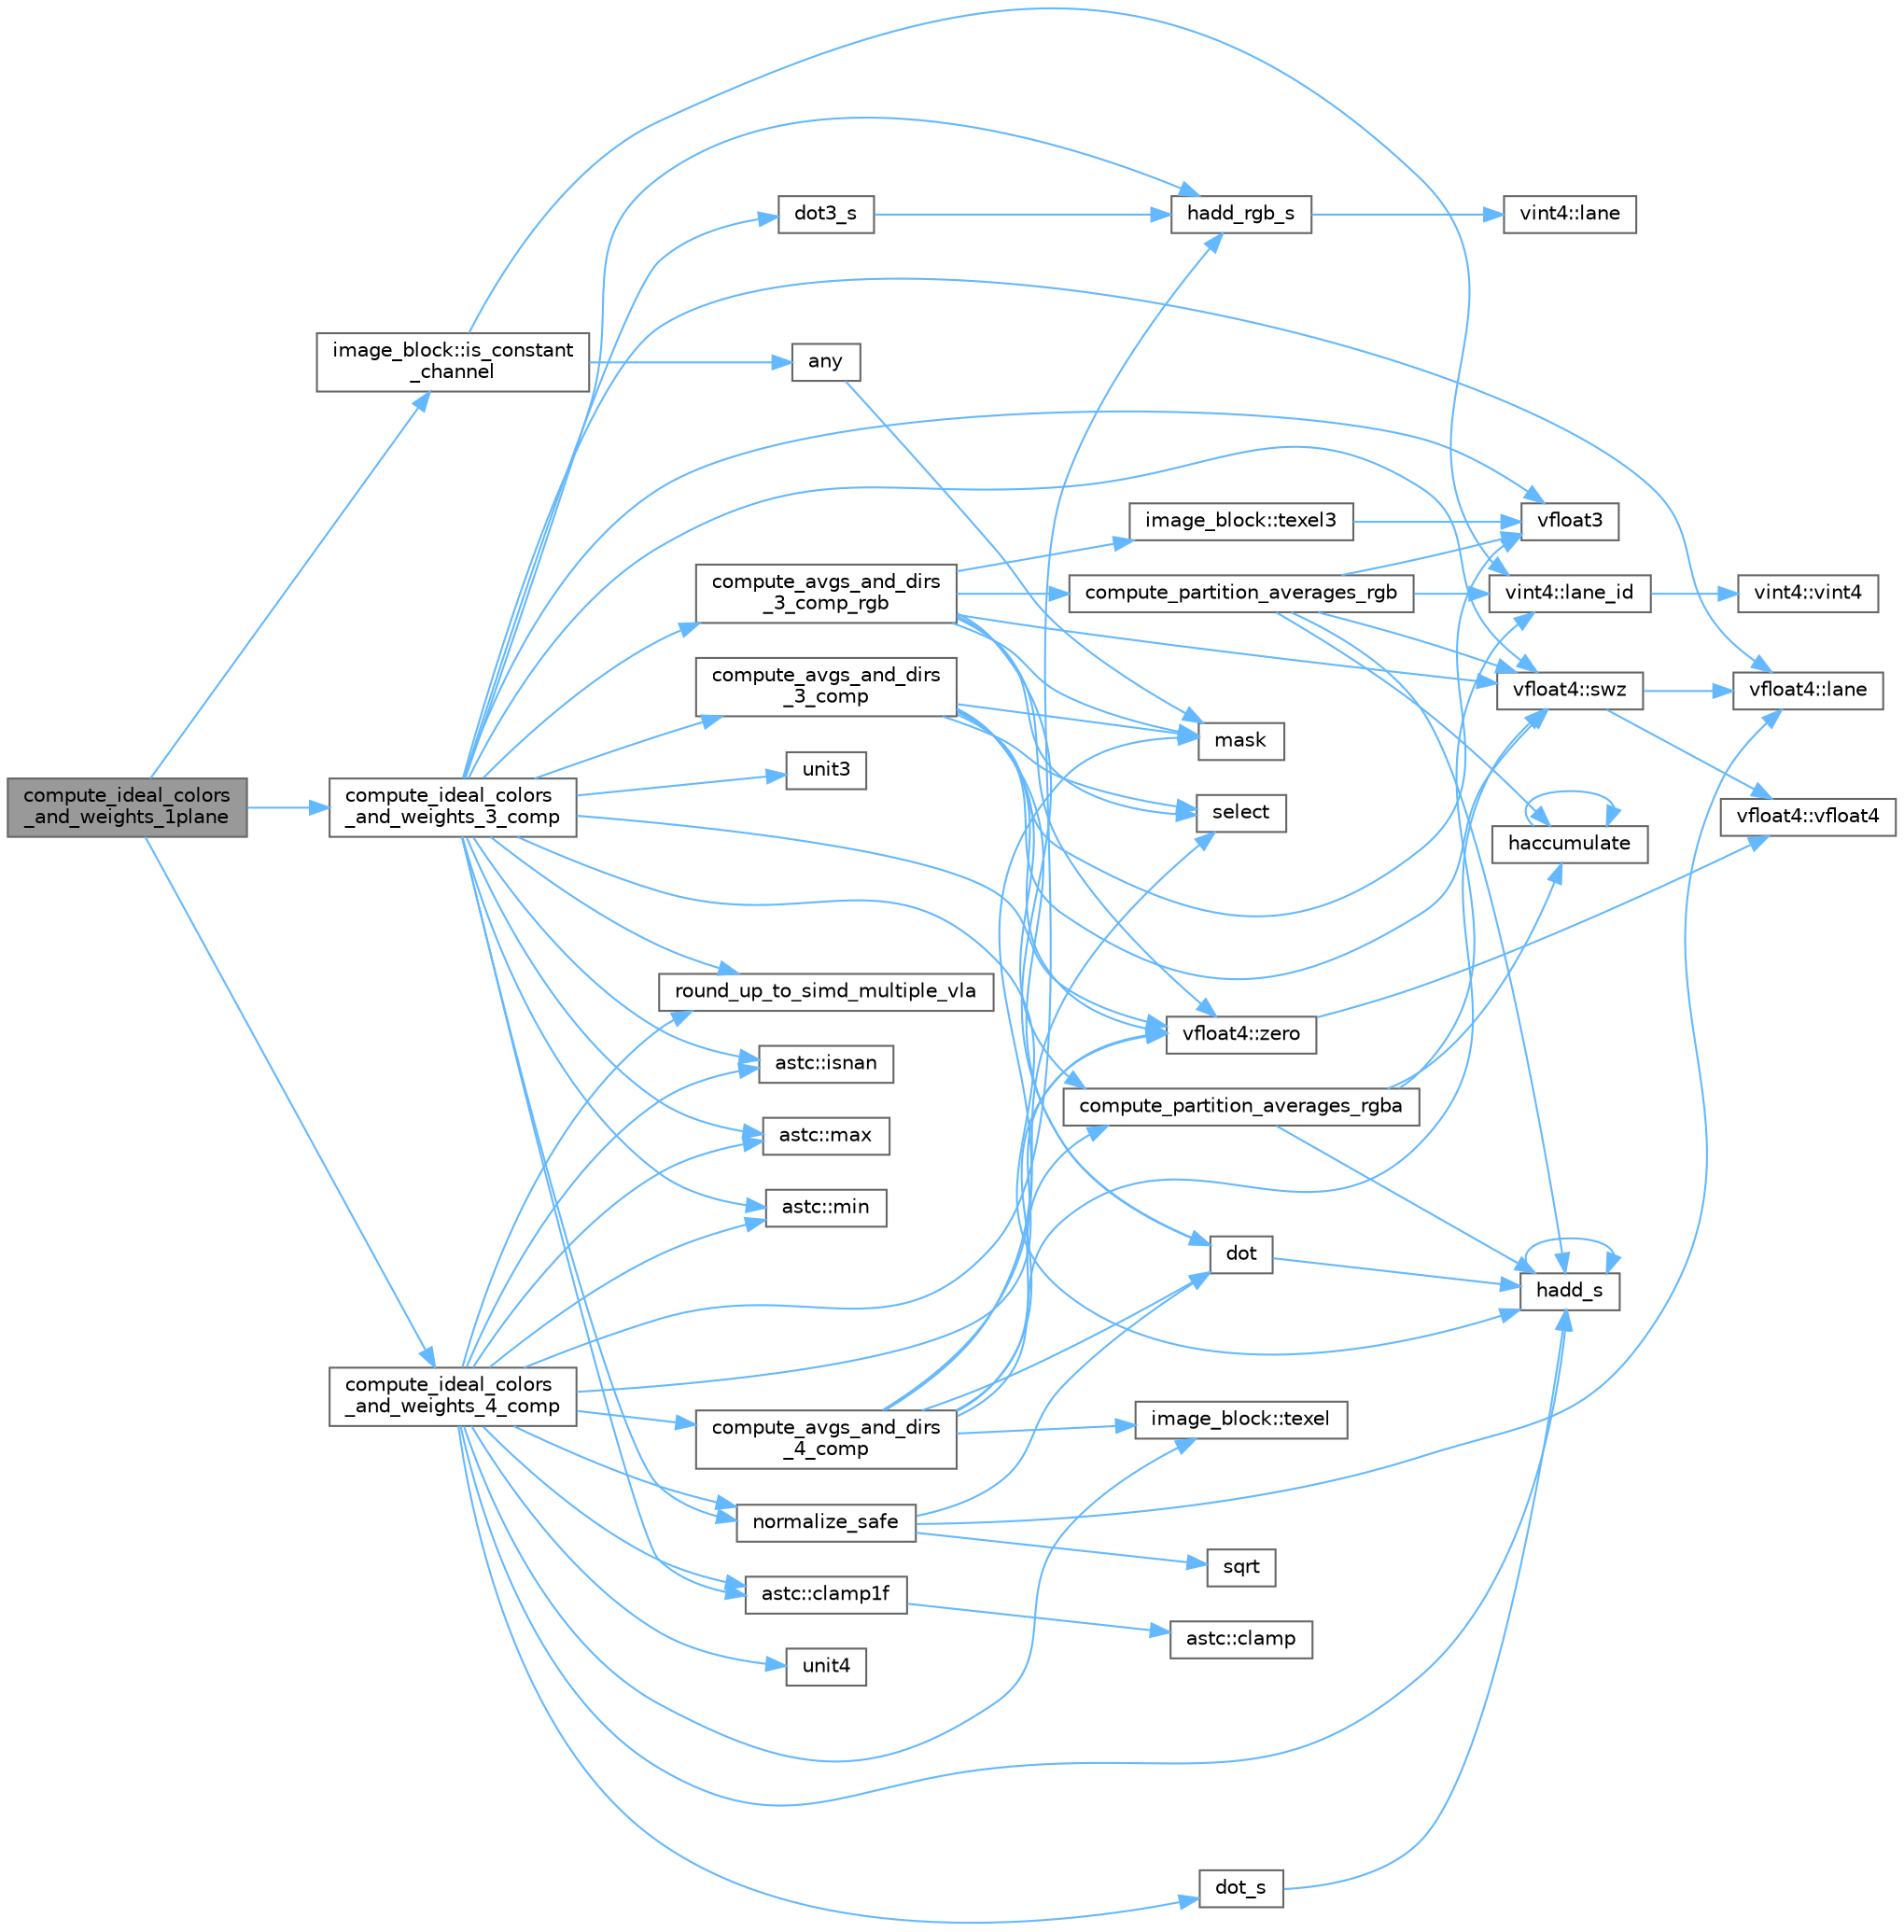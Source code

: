 digraph "compute_ideal_colors_and_weights_1plane"
{
 // LATEX_PDF_SIZE
  bgcolor="transparent";
  edge [fontname=Helvetica,fontsize=10,labelfontname=Helvetica,labelfontsize=10];
  node [fontname=Helvetica,fontsize=10,shape=box,height=0.2,width=0.4];
  rankdir="LR";
  Node1 [id="Node000001",label="compute_ideal_colors\l_and_weights_1plane",height=0.2,width=0.4,color="gray40", fillcolor="grey60", style="filled", fontcolor="black",tooltip="Compute ideal endpoint colors and weights for 1 plane of weights."];
  Node1 -> Node2 [id="edge80_Node000001_Node000002",color="steelblue1",style="solid",tooltip=" "];
  Node2 [id="Node000002",label="compute_ideal_colors\l_and_weights_3_comp",height=0.2,width=0.4,color="grey40", fillcolor="white", style="filled",URL="$astcenc__ideal__endpoints__and__weights_8cpp.html#a7ec20ff2556f6357cc0754c13e841262",tooltip="Compute the ideal endpoints and weights for 3 color components."];
  Node2 -> Node3 [id="edge81_Node000002_Node000003",color="steelblue1",style="solid",tooltip=" "];
  Node3 [id="Node000003",label="astc::clamp1f",height=0.2,width=0.4,color="grey40", fillcolor="white", style="filled",URL="$namespaceastc.html#ac60307af42a98d70a956170894e29e9e",tooltip="Clamp a float value between 0.0f and 1.0f."];
  Node3 -> Node4 [id="edge82_Node000003_Node000004",color="steelblue1",style="solid",tooltip=" "];
  Node4 [id="Node000004",label="astc::clamp",height=0.2,width=0.4,color="grey40", fillcolor="white", style="filled",URL="$namespaceastc.html#a8f8b2ad23b04a389f6785bc80b61349b",tooltip="Clamp a value value between mn and mx."];
  Node2 -> Node5 [id="edge83_Node000002_Node000005",color="steelblue1",style="solid",tooltip=" "];
  Node5 [id="Node000005",label="compute_avgs_and_dirs\l_3_comp",height=0.2,width=0.4,color="grey40", fillcolor="white", style="filled",URL="$astcenc__averages__and__directions_8cpp.html#a33f923c5a839af4f1d369a391183c384",tooltip="Compute averages and dominant directions for each partition in a 3 component texture."];
  Node5 -> Node6 [id="edge84_Node000005_Node000006",color="steelblue1",style="solid",tooltip=" "];
  Node6 [id="Node000006",label="compute_partition_averages_rgba",height=0.2,width=0.4,color="grey40", fillcolor="white", style="filled",URL="$astcenc__averages__and__directions_8cpp.html#a83cf48552a7e8225358c7c43df24fd96",tooltip="Compute the average RGBA color of each partition."];
  Node6 -> Node7 [id="edge85_Node000006_Node000007",color="steelblue1",style="solid",tooltip=" "];
  Node7 [id="Node000007",label="haccumulate",height=0.2,width=0.4,color="grey40", fillcolor="white", style="filled",URL="$astcenc__vecmathlib__avx2__8_8h.html#aaa291a197219a09a2e1103aec6945b3c",tooltip="Accumulate lane-wise sums for a vector, folded 4-wide."];
  Node7 -> Node7 [id="edge86_Node000007_Node000007",color="steelblue1",style="solid",tooltip=" "];
  Node6 -> Node8 [id="edge87_Node000006_Node000008",color="steelblue1",style="solid",tooltip=" "];
  Node8 [id="Node000008",label="hadd_s",height=0.2,width=0.4,color="grey40", fillcolor="white", style="filled",URL="$astcenc__vecmathlib__avx2__8_8h.html#aacd26478e4fe1f97a5d47e8adaacc898",tooltip="Return the horizontal sum of a vector."];
  Node8 -> Node8 [id="edge88_Node000008_Node000008",color="steelblue1",style="solid",tooltip=" "];
  Node6 -> Node9 [id="edge89_Node000006_Node000009",color="steelblue1",style="solid",tooltip=" "];
  Node9 [id="Node000009",label="vint4::lane_id",height=0.2,width=0.4,color="grey40", fillcolor="white", style="filled",URL="$structvint4.html#a21e3d111e37da1aaaeb5ba21a831c863",tooltip="Factory that returns a vector containing the lane IDs."];
  Node9 -> Node10 [id="edge90_Node000009_Node000010",color="steelblue1",style="solid",tooltip=" "];
  Node10 [id="Node000010",label="vint4::vint4",height=0.2,width=0.4,color="grey40", fillcolor="white", style="filled",URL="$structvint4.html#a3315184e8bb4f0cf1ca8dcff1f57cdae",tooltip="Construct from zero-initialized value."];
  Node5 -> Node11 [id="edge91_Node000005_Node000011",color="steelblue1",style="solid",tooltip=" "];
  Node11 [id="Node000011",label="dot",height=0.2,width=0.4,color="grey40", fillcolor="white", style="filled",URL="$astcenc__vecmathlib__common__4_8h.html#a6d7561f8f0ebee752b0e217101d9d5f3",tooltip="Return the dot product for the full 4 lanes, returning vector."];
  Node11 -> Node8 [id="edge92_Node000011_Node000008",color="steelblue1",style="solid",tooltip=" "];
  Node5 -> Node12 [id="edge93_Node000005_Node000012",color="steelblue1",style="solid",tooltip=" "];
  Node12 [id="Node000012",label="mask",height=0.2,width=0.4,color="grey40", fillcolor="white", style="filled",URL="$astcenc__vecmathlib__avx2__8_8h.html#ad922a3ed6098767968916265154b6f82",tooltip="Return a 8-bit mask code indicating mask status."];
  Node5 -> Node13 [id="edge94_Node000005_Node000013",color="steelblue1",style="solid",tooltip=" "];
  Node13 [id="Node000013",label="select",height=0.2,width=0.4,color="grey40", fillcolor="white", style="filled",URL="$astcenc__vecmathlib__avx2__8_8h.html#a844ab5b69b84569f033be33bf5fb9fbc",tooltip="Return lanes from b if cond is set, else a."];
  Node5 -> Node14 [id="edge95_Node000005_Node000014",color="steelblue1",style="solid",tooltip=" "];
  Node14 [id="Node000014",label="vfloat4::swz",height=0.2,width=0.4,color="grey40", fillcolor="white", style="filled",URL="$structvfloat4.html#a0a3e390831722cc8e54f29155699f3a5",tooltip="Return a swizzled float 2."];
  Node14 -> Node15 [id="edge96_Node000014_Node000015",color="steelblue1",style="solid",tooltip=" "];
  Node15 [id="Node000015",label="vfloat4::lane",height=0.2,width=0.4,color="grey40", fillcolor="white", style="filled",URL="$structvfloat4.html#a04462a7815432c6bc3ce1b5e5d11e4fc",tooltip="Get the scalar value of a single lane."];
  Node14 -> Node16 [id="edge97_Node000014_Node000016",color="steelblue1",style="solid",tooltip=" "];
  Node16 [id="Node000016",label="vfloat4::vfloat4",height=0.2,width=0.4,color="grey40", fillcolor="white", style="filled",URL="$structvfloat4.html#a9df51cb30b68d6d51ca607e64aa1ebf0",tooltip="Construct from zero-initialized value."];
  Node5 -> Node17 [id="edge98_Node000005_Node000017",color="steelblue1",style="solid",tooltip=" "];
  Node17 [id="Node000017",label="vfloat3",height=0.2,width=0.4,color="grey40", fillcolor="white", style="filled",URL="$astcenc__vecmathlib_8h.html#a1a2e12d78738b0b4b550f57b2dc05f07",tooltip="Factory that returns a 3 component vfloat4."];
  Node5 -> Node18 [id="edge99_Node000005_Node000018",color="steelblue1",style="solid",tooltip=" "];
  Node18 [id="Node000018",label="vfloat4::zero",height=0.2,width=0.4,color="grey40", fillcolor="white", style="filled",URL="$structvfloat4.html#a04b5f338012dab6be0b2bd7910fcbcae",tooltip="Factory that returns a vector of zeros."];
  Node18 -> Node16 [id="edge100_Node000018_Node000016",color="steelblue1",style="solid",tooltip=" "];
  Node2 -> Node19 [id="edge101_Node000002_Node000019",color="steelblue1",style="solid",tooltip=" "];
  Node19 [id="Node000019",label="compute_avgs_and_dirs\l_3_comp_rgb",height=0.2,width=0.4,color="grey40", fillcolor="white", style="filled",URL="$astcenc__averages__and__directions_8cpp.html#a73936e5cf41b74f2b8d9b137a9d64253",tooltip="Compute averages and dominant directions for each partition in a 3 component texture."];
  Node19 -> Node20 [id="edge102_Node000019_Node000020",color="steelblue1",style="solid",tooltip=" "];
  Node20 [id="Node000020",label="compute_partition_averages_rgb",height=0.2,width=0.4,color="grey40", fillcolor="white", style="filled",URL="$astcenc__averages__and__directions_8cpp.html#ac5429bc77cf39a7dba332af8fb14e093",tooltip="Functions for finding dominant direction of a set of colors."];
  Node20 -> Node7 [id="edge103_Node000020_Node000007",color="steelblue1",style="solid",tooltip=" "];
  Node20 -> Node8 [id="edge104_Node000020_Node000008",color="steelblue1",style="solid",tooltip=" "];
  Node20 -> Node9 [id="edge105_Node000020_Node000009",color="steelblue1",style="solid",tooltip=" "];
  Node20 -> Node14 [id="edge106_Node000020_Node000014",color="steelblue1",style="solid",tooltip=" "];
  Node20 -> Node17 [id="edge107_Node000020_Node000017",color="steelblue1",style="solid",tooltip=" "];
  Node19 -> Node11 [id="edge108_Node000019_Node000011",color="steelblue1",style="solid",tooltip=" "];
  Node19 -> Node12 [id="edge109_Node000019_Node000012",color="steelblue1",style="solid",tooltip=" "];
  Node19 -> Node13 [id="edge110_Node000019_Node000013",color="steelblue1",style="solid",tooltip=" "];
  Node19 -> Node14 [id="edge111_Node000019_Node000014",color="steelblue1",style="solid",tooltip=" "];
  Node19 -> Node21 [id="edge112_Node000019_Node000021",color="steelblue1",style="solid",tooltip=" "];
  Node21 [id="Node000021",label="image_block::texel3",height=0.2,width=0.4,color="grey40", fillcolor="white", style="filled",URL="$structimage__block.html#a682b1ada02acb8369d6f6f30378b260e",tooltip="Get an RGB texel value from the data."];
  Node21 -> Node17 [id="edge113_Node000021_Node000017",color="steelblue1",style="solid",tooltip=" "];
  Node19 -> Node18 [id="edge114_Node000019_Node000018",color="steelblue1",style="solid",tooltip=" "];
  Node2 -> Node22 [id="edge115_Node000002_Node000022",color="steelblue1",style="solid",tooltip=" "];
  Node22 [id="Node000022",label="dot3_s",height=0.2,width=0.4,color="grey40", fillcolor="white", style="filled",URL="$astcenc__vecmathlib__common__4_8h.html#a377cafdb98d3ee38a2999ed00504f477",tooltip="Return the dot product for the bottom 3 lanes, returning scalar."];
  Node22 -> Node23 [id="edge116_Node000022_Node000023",color="steelblue1",style="solid",tooltip=" "];
  Node23 [id="Node000023",label="hadd_rgb_s",height=0.2,width=0.4,color="grey40", fillcolor="white", style="filled",URL="$astcenc__vecmathlib__common__4_8h.html#a48e833d0cfdf950b6bc3431fce00507e",tooltip="Return the horizontal sum of RGB vector lanes as a scalar."];
  Node23 -> Node24 [id="edge117_Node000023_Node000024",color="steelblue1",style="solid",tooltip=" "];
  Node24 [id="Node000024",label="vint4::lane",height=0.2,width=0.4,color="grey40", fillcolor="white", style="filled",URL="$structvint4.html#a01e3f7debf73dc6c757fa36d585c9d17",tooltip="Get the scalar from a single lane."];
  Node2 -> Node23 [id="edge118_Node000002_Node000023",color="steelblue1",style="solid",tooltip=" "];
  Node2 -> Node8 [id="edge119_Node000002_Node000008",color="steelblue1",style="solid",tooltip=" "];
  Node2 -> Node25 [id="edge120_Node000002_Node000025",color="steelblue1",style="solid",tooltip=" "];
  Node25 [id="Node000025",label="astc::isnan",height=0.2,width=0.4,color="grey40", fillcolor="white", style="filled",URL="$namespaceastc.html#aa80ae2eee0ffb5b754bdf0bb08b8759b",tooltip="Test if a float value is a nan."];
  Node2 -> Node15 [id="edge121_Node000002_Node000015",color="steelblue1",style="solid",tooltip=" "];
  Node2 -> Node26 [id="edge122_Node000002_Node000026",color="steelblue1",style="solid",tooltip=" "];
  Node26 [id="Node000026",label="astc::max",height=0.2,width=0.4,color="grey40", fillcolor="white", style="filled",URL="$namespaceastc.html#a83a55552d03399cdff6cf2fed8312c9f",tooltip="Return the maximum of two values."];
  Node2 -> Node27 [id="edge123_Node000002_Node000027",color="steelblue1",style="solid",tooltip=" "];
  Node27 [id="Node000027",label="astc::min",height=0.2,width=0.4,color="grey40", fillcolor="white", style="filled",URL="$namespaceastc.html#af78c0d31374aa9923633a3a2abf8d738",tooltip="Return the minimum of two values."];
  Node2 -> Node28 [id="edge124_Node000002_Node000028",color="steelblue1",style="solid",tooltip=" "];
  Node28 [id="Node000028",label="normalize_safe",height=0.2,width=0.4,color="grey40", fillcolor="white", style="filled",URL="$astcenc__vecmathlib_8h.html#a3b0e8ae23a514219217b72164a7909a4",tooltip="Normalize a vector, returning safe if len is zero."];
  Node28 -> Node11 [id="edge125_Node000028_Node000011",color="steelblue1",style="solid",tooltip=" "];
  Node28 -> Node15 [id="edge126_Node000028_Node000015",color="steelblue1",style="solid",tooltip=" "];
  Node28 -> Node29 [id="edge127_Node000028_Node000029",color="steelblue1",style="solid",tooltip=" "];
  Node29 [id="Node000029",label="sqrt",height=0.2,width=0.4,color="grey40", fillcolor="white", style="filled",URL="$astcenc__vecmathlib__avx2__8_8h.html#a46b31b19ff13c14adb023db4b5df8e52",tooltip="Return the sqrt of the lanes in the vector."];
  Node2 -> Node30 [id="edge128_Node000002_Node000030",color="steelblue1",style="solid",tooltip=" "];
  Node30 [id="Node000030",label="round_up_to_simd_multiple_vla",height=0.2,width=0.4,color="grey40", fillcolor="white", style="filled",URL="$astcenc__vecmathlib_8h.html#ae36622d837079b4899b971731c2dda37",tooltip="Round a count up to the largest multiple of the SIMD width."];
  Node2 -> Node14 [id="edge129_Node000002_Node000014",color="steelblue1",style="solid",tooltip=" "];
  Node2 -> Node31 [id="edge130_Node000002_Node000031",color="steelblue1",style="solid",tooltip=" "];
  Node31 [id="Node000031",label="unit3",height=0.2,width=0.4,color="grey40", fillcolor="white", style="filled",URL="$astcenc__vecmathlib_8h.html#a3cf3e0218d808e69f31668dbc458dc08",tooltip="Factory that returns a unit length 3 component vfloat4."];
  Node2 -> Node17 [id="edge131_Node000002_Node000017",color="steelblue1",style="solid",tooltip=" "];
  Node2 -> Node18 [id="edge132_Node000002_Node000018",color="steelblue1",style="solid",tooltip=" "];
  Node1 -> Node32 [id="edge133_Node000001_Node000032",color="steelblue1",style="solid",tooltip=" "];
  Node32 [id="Node000032",label="compute_ideal_colors\l_and_weights_4_comp",height=0.2,width=0.4,color="grey40", fillcolor="white", style="filled",URL="$astcenc__ideal__endpoints__and__weights_8cpp.html#a08aebec57ada3441207dce6a7a02797e",tooltip="Compute the ideal endpoints and weights for 4 color components."];
  Node32 -> Node3 [id="edge134_Node000032_Node000003",color="steelblue1",style="solid",tooltip=" "];
  Node32 -> Node33 [id="edge135_Node000032_Node000033",color="steelblue1",style="solid",tooltip=" "];
  Node33 [id="Node000033",label="compute_avgs_and_dirs\l_4_comp",height=0.2,width=0.4,color="grey40", fillcolor="white", style="filled",URL="$astcenc__averages__and__directions_8cpp.html#a00407861c2f0e767b64b1cb1bb7a27b6",tooltip="Compute averages and dominant directions for each partition in a 4 component texture."];
  Node33 -> Node6 [id="edge136_Node000033_Node000006",color="steelblue1",style="solid",tooltip=" "];
  Node33 -> Node11 [id="edge137_Node000033_Node000011",color="steelblue1",style="solid",tooltip=" "];
  Node33 -> Node12 [id="edge138_Node000033_Node000012",color="steelblue1",style="solid",tooltip=" "];
  Node33 -> Node13 [id="edge139_Node000033_Node000013",color="steelblue1",style="solid",tooltip=" "];
  Node33 -> Node14 [id="edge140_Node000033_Node000014",color="steelblue1",style="solid",tooltip=" "];
  Node33 -> Node34 [id="edge141_Node000033_Node000034",color="steelblue1",style="solid",tooltip=" "];
  Node34 [id="Node000034",label="image_block::texel",height=0.2,width=0.4,color="grey40", fillcolor="white", style="filled",URL="$structimage__block.html#af99de7d75e1e380b31d70d131509caa9",tooltip="Get an RGBA texel value from the data."];
  Node33 -> Node18 [id="edge142_Node000033_Node000018",color="steelblue1",style="solid",tooltip=" "];
  Node32 -> Node35 [id="edge143_Node000032_Node000035",color="steelblue1",style="solid",tooltip=" "];
  Node35 [id="Node000035",label="dot_s",height=0.2,width=0.4,color="grey40", fillcolor="white", style="filled",URL="$astcenc__vecmathlib__common__4_8h.html#a53a7d8285fd42b50cf3600a004db34ac",tooltip="Return the dot product for the full 4 lanes, returning scalar."];
  Node35 -> Node8 [id="edge144_Node000035_Node000008",color="steelblue1",style="solid",tooltip=" "];
  Node32 -> Node23 [id="edge145_Node000032_Node000023",color="steelblue1",style="solid",tooltip=" "];
  Node32 -> Node8 [id="edge146_Node000032_Node000008",color="steelblue1",style="solid",tooltip=" "];
  Node32 -> Node25 [id="edge147_Node000032_Node000025",color="steelblue1",style="solid",tooltip=" "];
  Node32 -> Node26 [id="edge148_Node000032_Node000026",color="steelblue1",style="solid",tooltip=" "];
  Node32 -> Node27 [id="edge149_Node000032_Node000027",color="steelblue1",style="solid",tooltip=" "];
  Node32 -> Node28 [id="edge150_Node000032_Node000028",color="steelblue1",style="solid",tooltip=" "];
  Node32 -> Node30 [id="edge151_Node000032_Node000030",color="steelblue1",style="solid",tooltip=" "];
  Node32 -> Node34 [id="edge152_Node000032_Node000034",color="steelblue1",style="solid",tooltip=" "];
  Node32 -> Node36 [id="edge153_Node000032_Node000036",color="steelblue1",style="solid",tooltip=" "];
  Node36 [id="Node000036",label="unit4",height=0.2,width=0.4,color="grey40", fillcolor="white", style="filled",URL="$astcenc__vecmathlib_8h.html#a5177e2c50f2c01a5610b2844ee3a071d",tooltip=" "];
  Node32 -> Node18 [id="edge154_Node000032_Node000018",color="steelblue1",style="solid",tooltip=" "];
  Node1 -> Node37 [id="edge155_Node000001_Node000037",color="steelblue1",style="solid",tooltip=" "];
  Node37 [id="Node000037",label="image_block::is_constant\l_channel",height=0.2,width=0.4,color="grey40", fillcolor="white", style="filled",URL="$structimage__block.html#ae3c0735355d378591db6cb7a011e381a",tooltip="Test if a single color channel is constant across the block."];
  Node37 -> Node38 [id="edge156_Node000037_Node000038",color="steelblue1",style="solid",tooltip=" "];
  Node38 [id="Node000038",label="any",height=0.2,width=0.4,color="grey40", fillcolor="white", style="filled",URL="$astcenc__vecmathlib__avx2__8_8h.html#a1fcb81537a701f246e75fa622c2dd8ee",tooltip="True if any lanes are enabled, false otherwise."];
  Node38 -> Node12 [id="edge157_Node000038_Node000012",color="steelblue1",style="solid",tooltip=" "];
  Node37 -> Node9 [id="edge158_Node000037_Node000009",color="steelblue1",style="solid",tooltip=" "];
}
